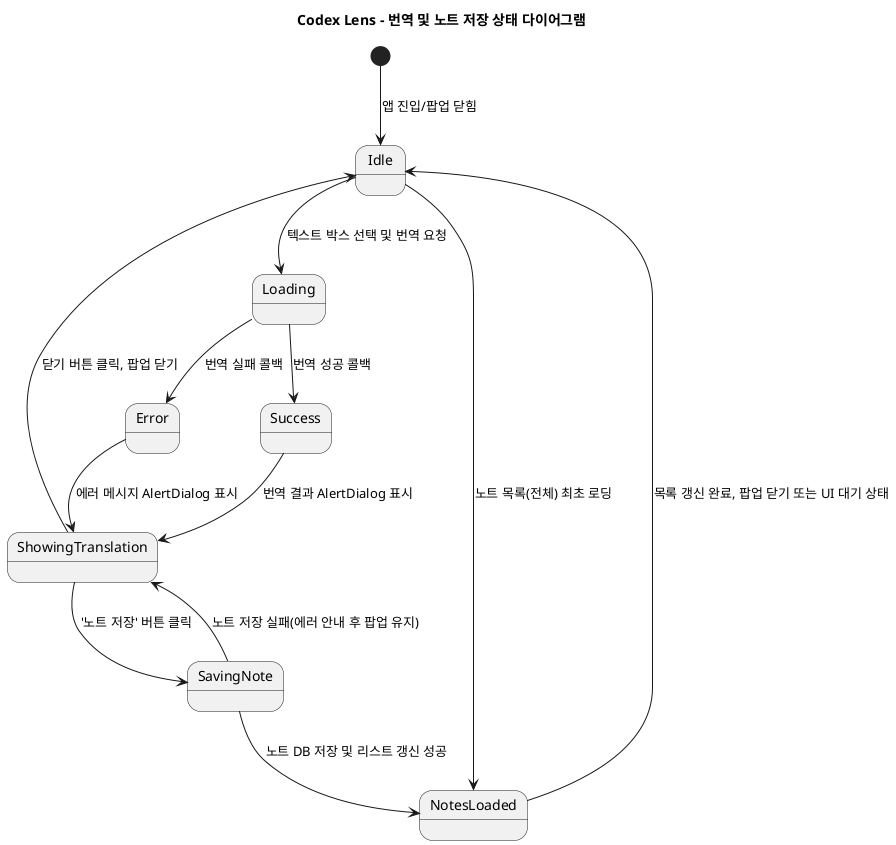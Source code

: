 @startuml
title Codex Lens - 번역 및 노트 저장 상태 다이어그램

[*] --> Idle : 앱 진입/팝업 닫힘

Idle --> Loading : 텍스트 박스 선택 및 번역 요청
Loading --> Success : 번역 성공 콜백
Loading --> Error : 번역 실패 콜백

Success --> ShowingTranslation : 번역 결과 AlertDialog 표시
Error --> ShowingTranslation : 에러 메시지 AlertDialog 표시

ShowingTranslation --> Idle : 닫기 버튼 클릭, 팝업 닫기

ShowingTranslation --> SavingNote : '노트 저장' 버튼 클릭
SavingNote --> NotesLoaded : 노트 DB 저장 및 리스트 갱신 성공
SavingNote --> ShowingTranslation : 노트 저장 실패(에러 안내 후 팝업 유지)

NotesLoaded --> Idle : 목록 갱신 완료, 팝업 닫기 또는 UI 대기 상태

' 노트 목록 별도 갱신 분기 (처음 진입/리스트 새로고침)
Idle --> NotesLoaded : 노트 목록(전체) 최초 로딩

@enduml
